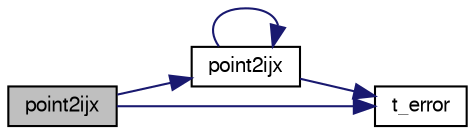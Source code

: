 digraph "point2ijx"
{
  bgcolor="transparent";
  edge [fontname="FreeSans",fontsize="10",labelfontname="FreeSans",labelfontsize="10"];
  node [fontname="FreeSans",fontsize="10",shape=record];
  rankdir="LR";
  Node1 [label="point2ijx",height=0.2,width=0.4,color="black", fillcolor="grey75", style="filled" fontcolor="black"];
  Node1 -> Node2 [color="midnightblue",fontsize="10",style="solid",fontname="FreeSans"];
  Node2 [label="point2ijx",height=0.2,width=0.4,color="black",URL="$list_8c.html#ab411d742e82f08ee071dfc34742090a1"];
  Node2 -> Node2 [color="midnightblue",fontsize="10",style="solid",fontname="FreeSans"];
  Node2 -> Node3 [color="midnightblue",fontsize="10",style="solid",fontname="FreeSans"];
  Node3 [label="t_error",height=0.2,width=0.4,color="black",URL="$error_8c.html#af79ef7c6656ef0f3d2786e2b09c1755f"];
  Node1 -> Node3 [color="midnightblue",fontsize="10",style="solid",fontname="FreeSans"];
}
